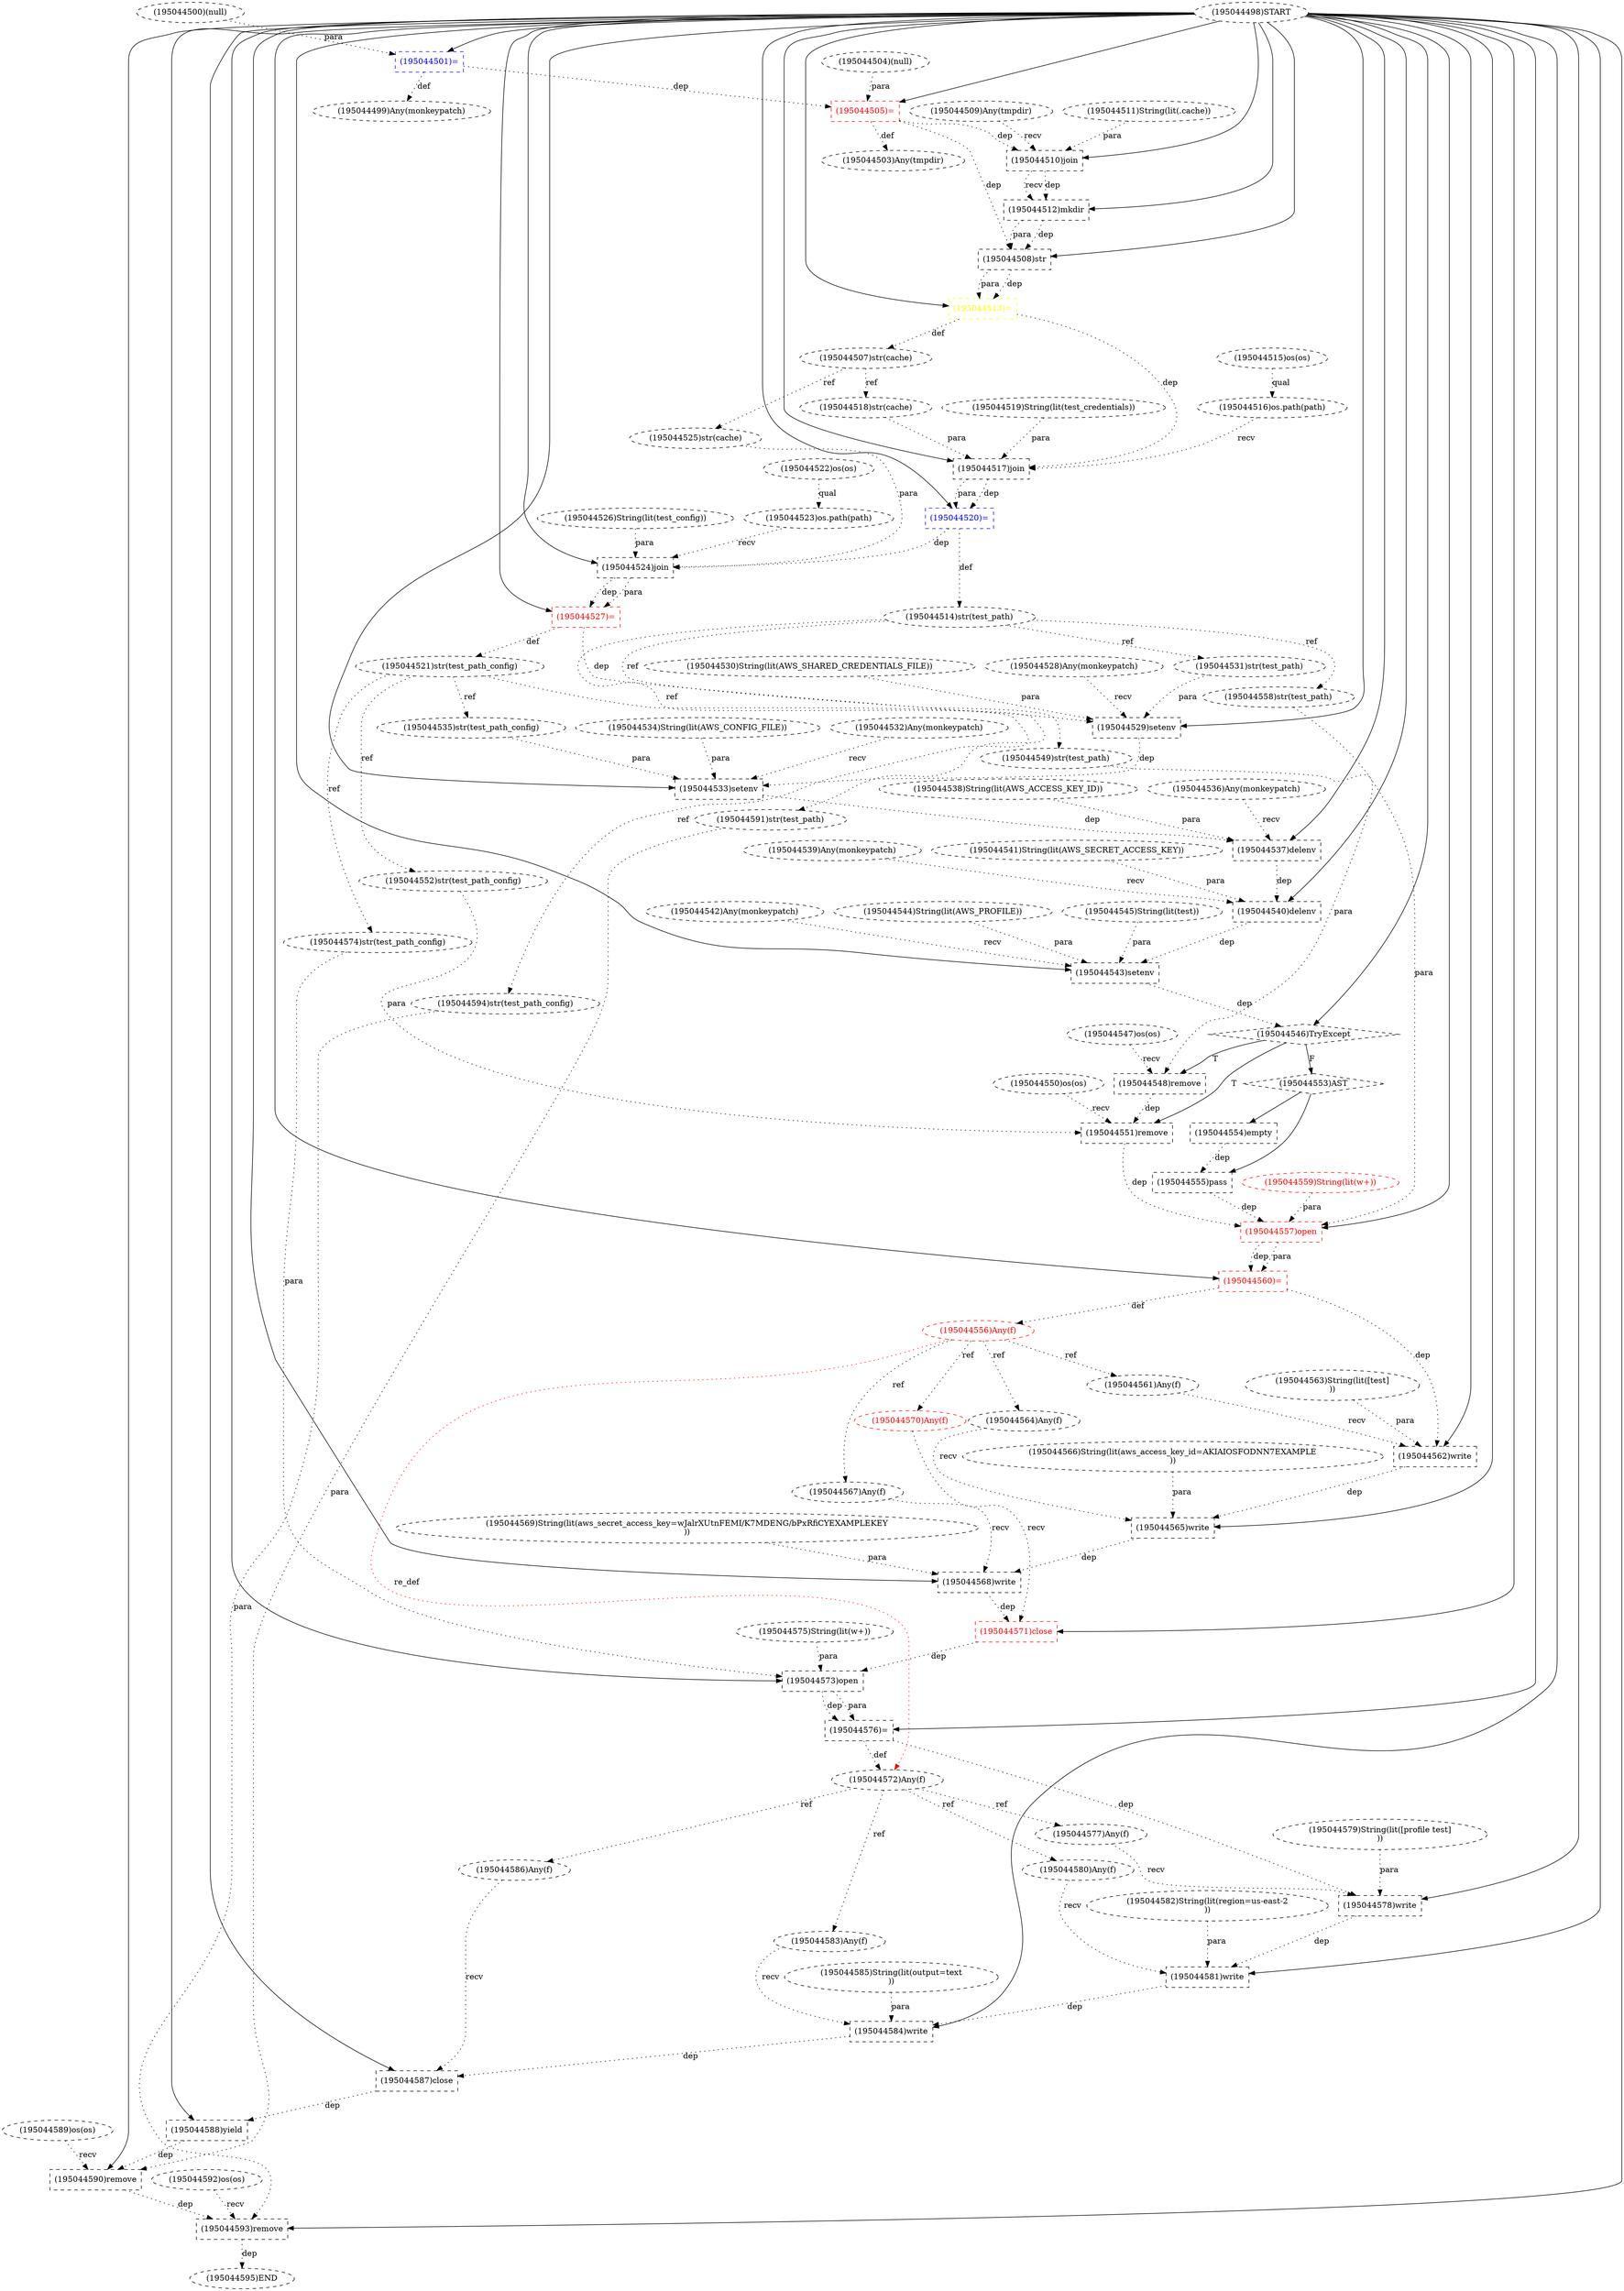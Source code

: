 digraph G {
1 [label="(195044536)Any(monkeypatch)" shape=ellipse style=dashed]
2 [label="(195044588)yield" shape=box style=dashed]
3 [label="(195044552)str(test_path_config)" shape=ellipse style=dashed]
4 [label="(195044561)Any(f)" shape=ellipse style=dashed]
5 [label="(195044582)String(lit(region=us-east-2
))" shape=ellipse style=dashed]
6 [label="(195044511)String(lit(.cache))" shape=ellipse style=dashed]
7 [label="(195044587)close" shape=box style=dashed color=black fontcolor=black]
8 [label="(195044520)=" shape=box style=dashed color=blue fontcolor=blue]
9 [label="(195044570)Any(f)" shape=ellipse style=dashed color=red fontcolor=red]
10 [label="(195044551)remove" shape=box style=dashed]
11 [label="(195044579)String(lit([profile test]
))" shape=ellipse style=dashed]
12 [label="(195044526)String(lit(test_config))" shape=ellipse style=dashed]
13 [label="(195044564)Any(f)" shape=ellipse style=dashed]
14 [label="(195044543)setenv" shape=box style=dashed]
15 [label="(195044529)setenv" shape=box style=dashed]
16 [label="(195044577)Any(f)" shape=ellipse style=dashed]
17 [label="(195044527)=" shape=box style=dashed color=red fontcolor=red]
18 [label="(195044533)setenv" shape=box style=dashed]
19 [label="(195044585)String(lit(output=text
))" shape=ellipse style=dashed]
20 [label="(195044589)os(os)" shape=ellipse style=dashed]
21 [label="(195044522)os(os)" shape=ellipse style=dashed]
22 [label="(195044547)os(os)" shape=ellipse style=dashed]
23 [label="(195044504)(null)" shape=ellipse style=dashed]
24 [label="(195044525)str(cache)" shape=ellipse style=dashed]
25 [label="(195044558)str(test_path)" shape=ellipse style=dashed]
26 [label="(195044524)join" shape=box style=dashed]
27 [label="(195044554)empty" shape=box style=dashed]
28 [label="(195044507)str(cache)" shape=ellipse style=dashed]
29 [label="(195044560)=" shape=box style=dashed color=red fontcolor=red]
30 [label="(195044580)Any(f)" shape=ellipse style=dashed]
31 [label="(195044503)Any(tmpdir)" shape=ellipse style=dashed]
32 [label="(195044514)str(test_path)" shape=ellipse style=dashed]
33 [label="(195044557)open" shape=box style=dashed color=red fontcolor=red]
34 [label="(195044563)String(lit([test]
))" shape=ellipse style=dashed]
35 [label="(195044530)String(lit(AWS_SHARED_CREDENTIALS_FILE))" shape=ellipse style=dashed]
36 [label="(195044541)String(lit(AWS_SECRET_ACCESS_KEY))" shape=ellipse style=dashed]
37 [label="(195044566)String(lit(aws_access_key_id=AKIAIOSFODNN7EXAMPLE
))" shape=ellipse style=dashed]
38 [label="(195044586)Any(f)" shape=ellipse style=dashed color=black fontcolor=black]
39 [label="(195044528)Any(monkeypatch)" shape=ellipse style=dashed]
40 [label="(195044578)write" shape=box style=dashed]
41 [label="(195044519)String(lit(test_credentials))" shape=ellipse style=dashed]
42 [label="(195044531)str(test_path)" shape=ellipse style=dashed]
43 [label="(195044583)Any(f)" shape=ellipse style=dashed]
44 [label="(195044575)String(lit(w+))" shape=ellipse style=dashed color=black fontcolor=black]
45 [label="(195044516)os.path(path)" shape=ellipse style=dashed]
46 [label="(195044518)str(cache)" shape=ellipse style=dashed]
47 [label="(195044540)delenv" shape=box style=dashed]
48 [label="(195044542)Any(monkeypatch)" shape=ellipse style=dashed]
49 [label="(195044498)START" style=dashed]
50 [label="(195044555)pass" shape=box style=dashed]
51 [label="(195044581)write" shape=box style=dashed]
52 [label="(195044538)String(lit(AWS_ACCESS_KEY_ID))" shape=ellipse style=dashed]
53 [label="(195044559)String(lit(w+))" shape=ellipse style=dashed color=red fontcolor=red]
54 [label="(195044592)os(os)" shape=ellipse style=dashed]
55 [label="(195044539)Any(monkeypatch)" shape=ellipse style=dashed]
56 [label="(195044508)str" shape=box style=dashed]
57 [label="(195044593)remove" shape=box style=dashed]
58 [label="(195044546)TryExcept" shape=diamond style=dashed]
59 [label="(195044567)Any(f)" shape=ellipse style=dashed]
60 [label="(195044569)String(lit(aws_secret_access_key=wJalrXUtnFEMI/K7MDENG/bPxRfiCYEXAMPLEKEY
))" shape=ellipse style=dashed]
61 [label="(195044572)Any(f)" shape=ellipse style=dashed color=black fontcolor=black]
62 [label="(195044509)Any(tmpdir)" shape=ellipse style=dashed]
63 [label="(195044576)=" shape=box style=dashed color=black fontcolor=black]
64 [label="(195044535)str(test_path_config)" shape=ellipse style=dashed]
65 [label="(195044574)str(test_path_config)" shape=ellipse style=dashed]
66 [label="(195044513)=" shape=box style=dashed color=yellow fontcolor=yellow]
67 [label="(195044549)str(test_path)" shape=ellipse style=dashed]
68 [label="(195044595)END" style=dashed]
69 [label="(195044590)remove" shape=box style=dashed]
70 [label="(195044544)String(lit(AWS_PROFILE))" shape=ellipse style=dashed]
71 [label="(195044584)write" shape=box style=dashed]
72 [label="(195044515)os(os)" shape=ellipse style=dashed]
73 [label="(195044550)os(os)" shape=ellipse style=dashed]
74 [label="(195044568)write" shape=box style=dashed]
75 [label="(195044501)=" shape=box style=dashed color=blue fontcolor=blue]
76 [label="(195044505)=" shape=box style=dashed color=red fontcolor=red]
77 [label="(195044517)join" shape=box style=dashed]
78 [label="(195044548)remove" shape=box style=dashed]
79 [label="(195044556)Any(f)" shape=ellipse style=dashed color=red fontcolor=red]
80 [label="(195044537)delenv" shape=box style=dashed]
81 [label="(195044565)write" shape=box style=dashed]
82 [label="(195044510)join" shape=box style=dashed]
83 [label="(195044523)os.path(path)" shape=ellipse style=dashed]
84 [label="(195044591)str(test_path)" shape=ellipse style=dashed]
85 [label="(195044499)Any(monkeypatch)" shape=ellipse style=dashed]
86 [label="(195044594)str(test_path_config)" shape=ellipse style=dashed]
87 [label="(195044573)open" shape=box style=dashed color=black fontcolor=black]
88 [label="(195044500)(null)" shape=ellipse style=dashed]
89 [label="(195044562)write" shape=box style=dashed]
90 [label="(195044521)str(test_path_config)" shape=ellipse style=dashed]
91 [label="(195044571)close" shape=box style=dashed color=red fontcolor=red]
92 [label="(195044553)AST" shape=diamond style=dashed]
93 [label="(195044534)String(lit(AWS_CONFIG_FILE))" shape=ellipse style=dashed]
94 [label="(195044512)mkdir" shape=box style=dashed]
95 [label="(195044532)Any(monkeypatch)" shape=ellipse style=dashed]
96 [label="(195044545)String(lit(test))" shape=ellipse style=dashed]
49 -> 2 [label="" style=solid];
7 -> 2 [label="dep" style=dotted];
90 -> 3 [label="ref" style=dotted];
79 -> 4 [label="ref" style=dotted];
49 -> 7 [label="" style=solid];
38 -> 7 [label="recv" style=dotted];
71 -> 7 [label="dep" style=dotted];
49 -> 8 [label="" style=solid];
77 -> 8 [label="dep" style=dotted];
77 -> 8 [label="para" style=dotted];
79 -> 9 [label="ref" style=dotted];
58 -> 10 [label="T"];
73 -> 10 [label="recv" style=dotted];
3 -> 10 [label="para" style=dotted];
78 -> 10 [label="dep" style=dotted];
79 -> 13 [label="ref" style=dotted];
49 -> 14 [label="" style=solid];
48 -> 14 [label="recv" style=dotted];
70 -> 14 [label="para" style=dotted];
96 -> 14 [label="para" style=dotted];
47 -> 14 [label="dep" style=dotted];
49 -> 15 [label="" style=solid];
39 -> 15 [label="recv" style=dotted];
35 -> 15 [label="para" style=dotted];
42 -> 15 [label="para" style=dotted];
17 -> 15 [label="dep" style=dotted];
61 -> 16 [label="ref" style=dotted];
49 -> 17 [label="" style=solid];
26 -> 17 [label="dep" style=dotted];
26 -> 17 [label="para" style=dotted];
49 -> 18 [label="" style=solid];
95 -> 18 [label="recv" style=dotted];
93 -> 18 [label="para" style=dotted];
64 -> 18 [label="para" style=dotted];
15 -> 18 [label="dep" style=dotted];
28 -> 24 [label="ref" style=dotted];
32 -> 25 [label="ref" style=dotted];
49 -> 26 [label="" style=solid];
83 -> 26 [label="recv" style=dotted];
24 -> 26 [label="para" style=dotted];
12 -> 26 [label="para" style=dotted];
8 -> 26 [label="dep" style=dotted];
92 -> 27 [label="" style=solid];
66 -> 28 [label="def" style=dotted];
49 -> 29 [label="" style=solid];
33 -> 29 [label="dep" style=dotted];
33 -> 29 [label="para" style=dotted];
61 -> 30 [label="ref" style=dotted];
76 -> 31 [label="def" style=dotted];
8 -> 32 [label="def" style=dotted];
49 -> 33 [label="" style=solid];
25 -> 33 [label="para" style=dotted];
53 -> 33 [label="para" style=dotted];
50 -> 33 [label="dep" style=dotted];
10 -> 33 [label="dep" style=dotted];
61 -> 38 [label="ref" style=dotted];
49 -> 40 [label="" style=solid];
16 -> 40 [label="recv" style=dotted];
11 -> 40 [label="para" style=dotted];
63 -> 40 [label="dep" style=dotted];
32 -> 42 [label="ref" style=dotted];
61 -> 43 [label="ref" style=dotted];
72 -> 45 [label="qual" style=dotted];
28 -> 46 [label="ref" style=dotted];
49 -> 47 [label="" style=solid];
55 -> 47 [label="recv" style=dotted];
36 -> 47 [label="para" style=dotted];
80 -> 47 [label="dep" style=dotted];
92 -> 50 [label="" style=solid];
27 -> 50 [label="dep" style=dotted];
49 -> 51 [label="" style=solid];
30 -> 51 [label="recv" style=dotted];
5 -> 51 [label="para" style=dotted];
40 -> 51 [label="dep" style=dotted];
49 -> 56 [label="" style=solid];
94 -> 56 [label="dep" style=dotted];
94 -> 56 [label="para" style=dotted];
76 -> 56 [label="dep" style=dotted];
49 -> 57 [label="" style=solid];
54 -> 57 [label="recv" style=dotted];
86 -> 57 [label="para" style=dotted];
69 -> 57 [label="dep" style=dotted];
49 -> 58 [label="" style=solid];
14 -> 58 [label="dep" style=dotted];
79 -> 59 [label="ref" style=dotted];
63 -> 61 [label="def" style=dotted];
79 -> 61 [label="re_def" style=dotted color=red];
49 -> 63 [label="" style=solid];
87 -> 63 [label="dep" style=dotted];
87 -> 63 [label="para" style=dotted];
90 -> 64 [label="ref" style=dotted];
90 -> 65 [label="ref" style=dotted];
49 -> 66 [label="" style=solid];
56 -> 66 [label="dep" style=dotted];
56 -> 66 [label="para" style=dotted];
32 -> 67 [label="ref" style=dotted];
57 -> 68 [label="dep" style=dotted];
49 -> 69 [label="" style=solid];
20 -> 69 [label="recv" style=dotted];
84 -> 69 [label="para" style=dotted];
2 -> 69 [label="dep" style=dotted];
49 -> 71 [label="" style=solid];
43 -> 71 [label="recv" style=dotted];
19 -> 71 [label="para" style=dotted];
51 -> 71 [label="dep" style=dotted];
49 -> 74 [label="" style=solid];
59 -> 74 [label="recv" style=dotted];
60 -> 74 [label="para" style=dotted];
81 -> 74 [label="dep" style=dotted];
49 -> 75 [label="" style=solid];
88 -> 75 [label="para" style=dotted];
49 -> 76 [label="" style=solid];
23 -> 76 [label="para" style=dotted];
75 -> 76 [label="dep" style=dotted];
49 -> 77 [label="" style=solid];
45 -> 77 [label="recv" style=dotted];
46 -> 77 [label="para" style=dotted];
41 -> 77 [label="para" style=dotted];
66 -> 77 [label="dep" style=dotted];
58 -> 78 [label="T"];
22 -> 78 [label="recv" style=dotted];
67 -> 78 [label="para" style=dotted];
29 -> 79 [label="def" style=dotted];
49 -> 80 [label="" style=solid];
1 -> 80 [label="recv" style=dotted];
52 -> 80 [label="para" style=dotted];
18 -> 80 [label="dep" style=dotted];
49 -> 81 [label="" style=solid];
13 -> 81 [label="recv" style=dotted];
37 -> 81 [label="para" style=dotted];
89 -> 81 [label="dep" style=dotted];
49 -> 82 [label="" style=solid];
62 -> 82 [label="recv" style=dotted];
6 -> 82 [label="para" style=dotted];
76 -> 82 [label="dep" style=dotted];
21 -> 83 [label="qual" style=dotted];
32 -> 84 [label="ref" style=dotted];
75 -> 85 [label="def" style=dotted];
90 -> 86 [label="ref" style=dotted];
49 -> 87 [label="" style=solid];
65 -> 87 [label="para" style=dotted];
44 -> 87 [label="para" style=dotted];
91 -> 87 [label="dep" style=dotted];
49 -> 89 [label="" style=solid];
4 -> 89 [label="recv" style=dotted];
34 -> 89 [label="para" style=dotted];
29 -> 89 [label="dep" style=dotted];
17 -> 90 [label="def" style=dotted];
49 -> 91 [label="" style=solid];
9 -> 91 [label="recv" style=dotted];
74 -> 91 [label="dep" style=dotted];
58 -> 92 [label="F"];
49 -> 94 [label="" style=solid];
82 -> 94 [label="dep" style=dotted];
82 -> 94 [label="recv" style=dotted];
}